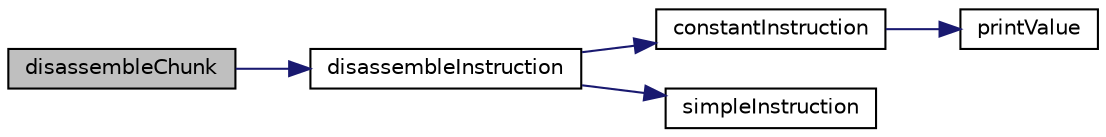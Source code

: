 digraph "disassembleChunk"
{
 // INTERACTIVE_SVG=YES
 // LATEX_PDF_SIZE
  edge [fontname="Helvetica",fontsize="10",labelfontname="Helvetica",labelfontsize="10"];
  node [fontname="Helvetica",fontsize="10",shape=record];
  rankdir="LR";
  Node1 [label="disassembleChunk",height=0.2,width=0.4,color="black", fillcolor="grey75", style="filled", fontcolor="black",tooltip="Write a chunk and its data to STDOUT."];
  Node1 -> Node2 [color="midnightblue",fontsize="10",style="solid",fontname="Helvetica"];
  Node2 [label="disassembleInstruction",height=0.2,width=0.4,color="black", fillcolor="white", style="filled",URL="$debug_8c.html#a867d9e6add2fbc6340e590e71776fa78",tooltip="Write the OpCode instruction to STDOUT."];
  Node2 -> Node3 [color="midnightblue",fontsize="10",style="solid",fontname="Helvetica"];
  Node3 [label="constantInstruction",height=0.2,width=0.4,color="black", fillcolor="white", style="filled",URL="$debug_8c.html#a8f5a369035da87257083bcec90bc3487",tooltip=" "];
  Node3 -> Node4 [color="midnightblue",fontsize="10",style="solid",fontname="Helvetica"];
  Node4 [label="printValue",height=0.2,width=0.4,color="black", fillcolor="white", style="filled",URL="$value_8c.html#a82c711c20ecc604872af80107c561375",tooltip=" "];
  Node2 -> Node5 [color="midnightblue",fontsize="10",style="solid",fontname="Helvetica"];
  Node5 [label="simpleInstruction",height=0.2,width=0.4,color="black", fillcolor="white", style="filled",URL="$debug_8c.html#aa3fe8041f8d02a586ddfb81f95048b7f",tooltip=" "];
}
